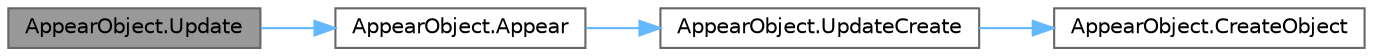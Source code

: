 digraph "AppearObject.Update"
{
 // LATEX_PDF_SIZE
  bgcolor="transparent";
  edge [fontname=Helvetica,fontsize=10,labelfontname=Helvetica,labelfontsize=10];
  node [fontname=Helvetica,fontsize=10,shape=box,height=0.2,width=0.4];
  rankdir="LR";
  Node1 [id="Node000001",label="AppearObject.Update",height=0.2,width=0.4,color="gray40", fillcolor="grey60", style="filled", fontcolor="black",tooltip=" "];
  Node1 -> Node2 [id="edge1_Node000001_Node000002",color="steelblue1",style="solid",tooltip=" "];
  Node2 [id="Node000002",label="AppearObject.Appear",height=0.2,width=0.4,color="grey40", fillcolor="white", style="filled",URL="$class_appear_object.html#a60843d5be8f74d5369c297418b2b8136",tooltip=" "];
  Node2 -> Node3 [id="edge2_Node000002_Node000003",color="steelblue1",style="solid",tooltip=" "];
  Node3 [id="Node000003",label="AppearObject.UpdateCreate",height=0.2,width=0.4,color="grey40", fillcolor="white", style="filled",URL="$class_appear_object.html#ae6d9d1206f1750ea4427177f0bfa2d12",tooltip=" "];
  Node3 -> Node4 [id="edge3_Node000003_Node000004",color="steelblue1",style="solid",tooltip=" "];
  Node4 [id="Node000004",label="AppearObject.CreateObject",height=0.2,width=0.4,color="grey40", fillcolor="white", style="filled",URL="$class_appear_object.html#a5279c72f315702d6eb9d78dfd7e373c7",tooltip=" "];
}
